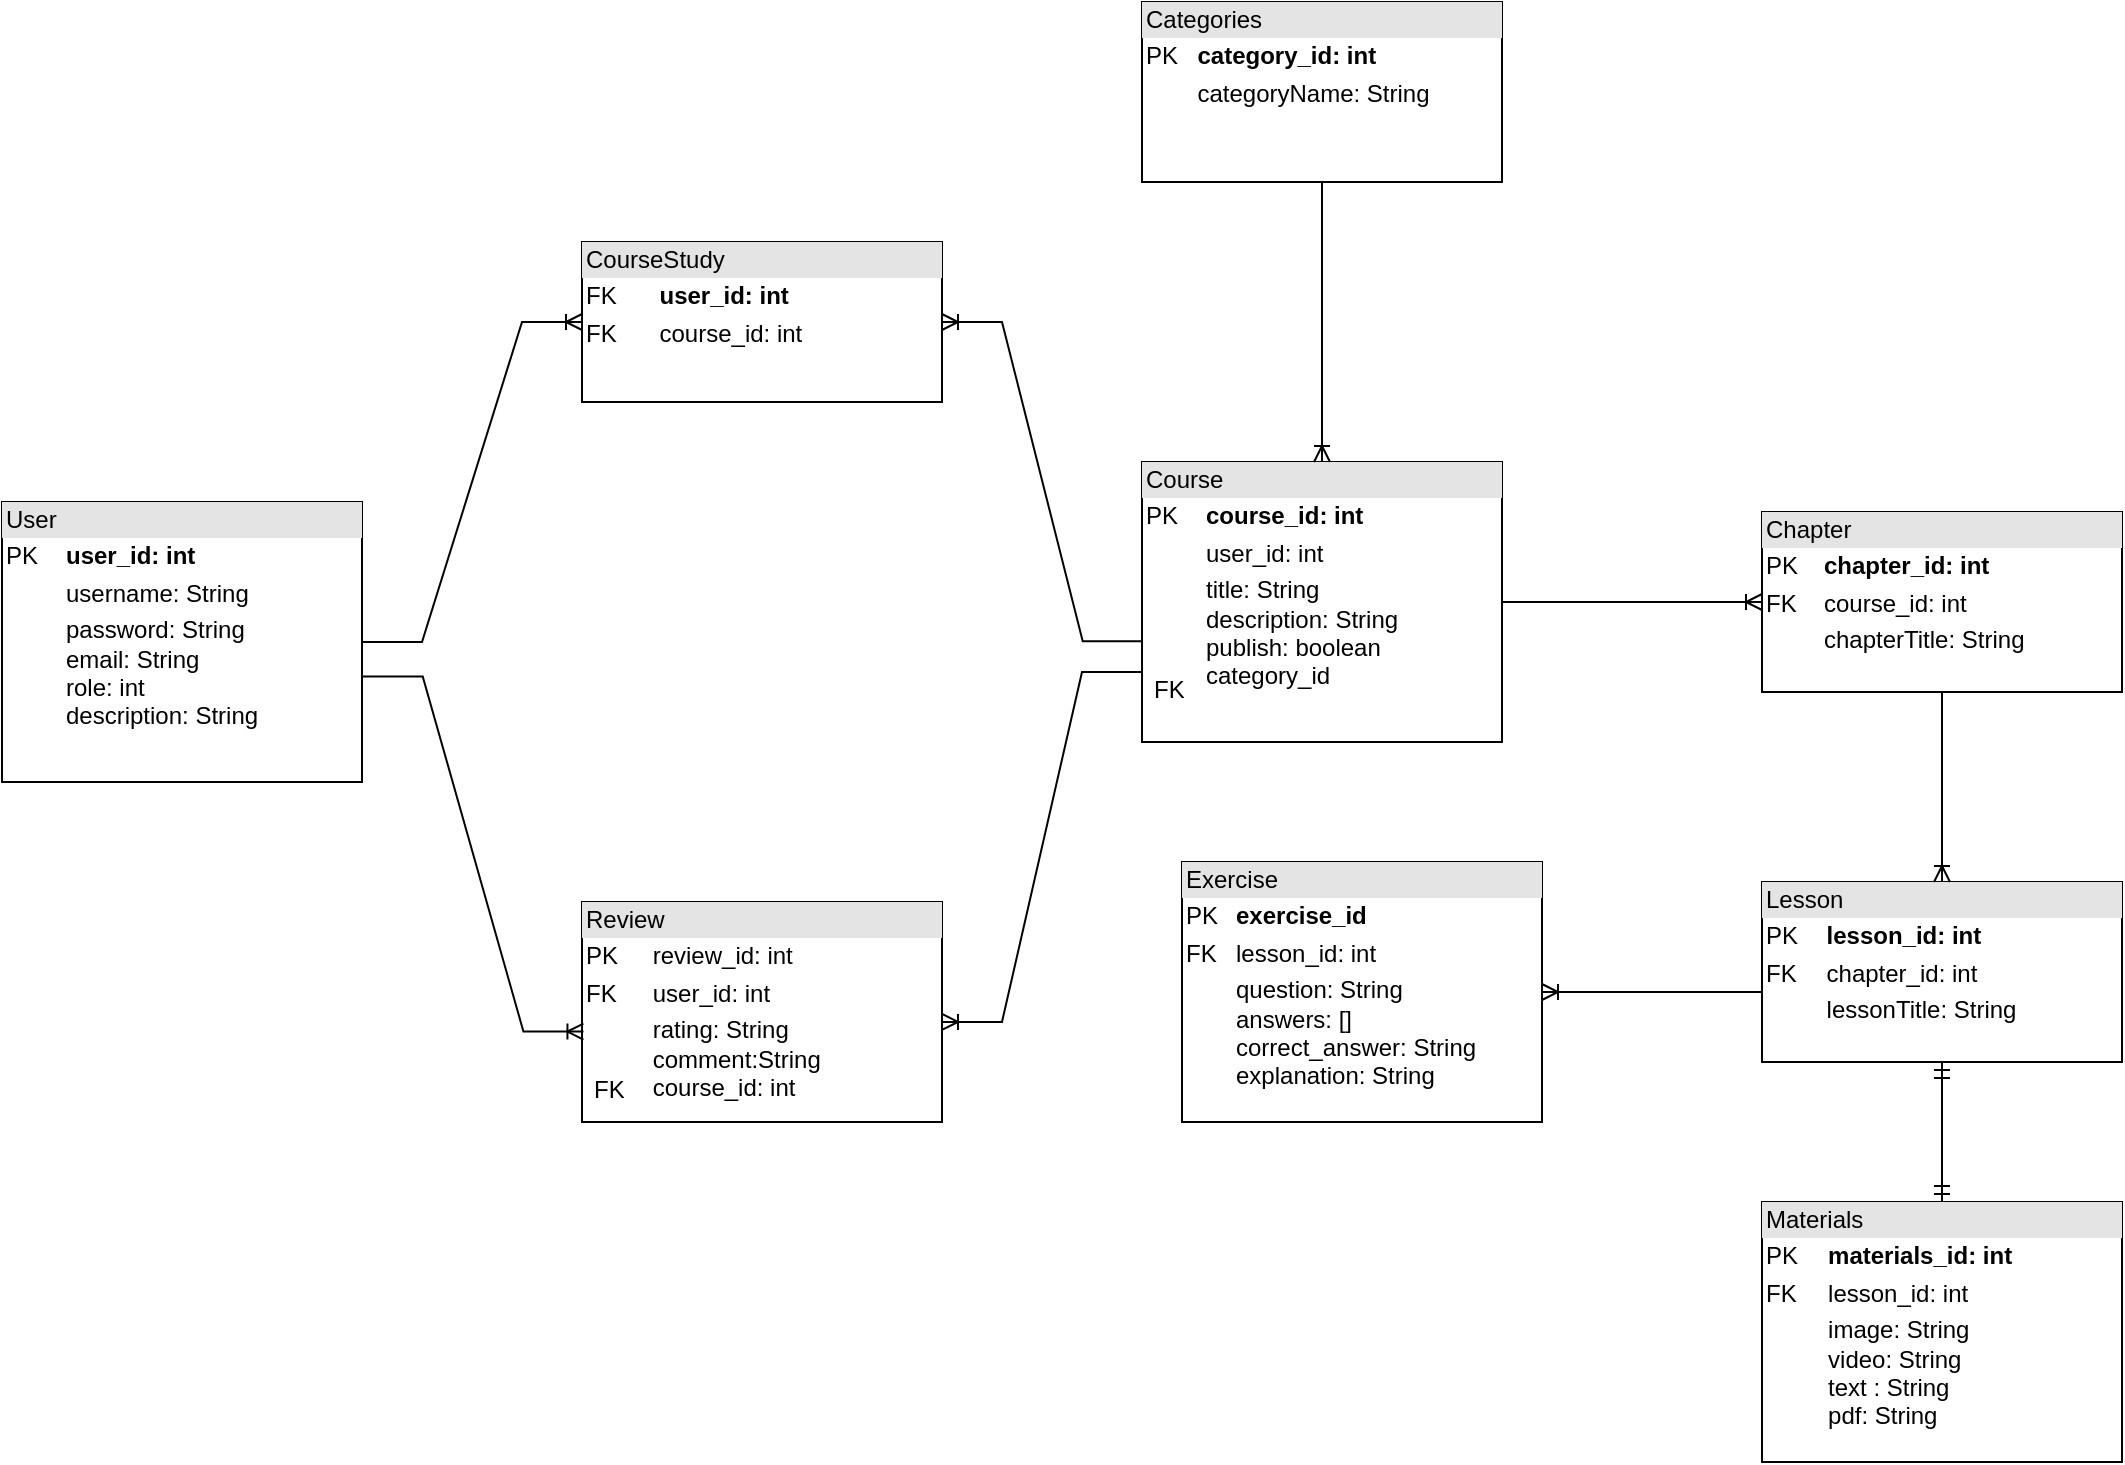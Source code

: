 <mxfile version="24.2.3" type="device">
  <diagram name="Page-1" id="z4z59dIieZJJ6UXaU0uB">
    <mxGraphModel dx="1303" dy="1811" grid="1" gridSize="10" guides="1" tooltips="1" connect="1" arrows="1" fold="1" page="1" pageScale="1" pageWidth="850" pageHeight="1100" math="0" shadow="0">
      <root>
        <mxCell id="0" />
        <mxCell id="1" parent="0" />
        <mxCell id="EUf47M9rQOZmV5FWu8hT-5" value="&lt;div style=&quot;box-sizing:border-box;width:100%;background:#e4e4e4;padding:2px;&quot;&gt;User&amp;nbsp;&lt;/div&gt;&lt;table style=&quot;width:100%;font-size:1em;&quot; cellpadding=&quot;2&quot; cellspacing=&quot;0&quot;&gt;&lt;tbody&gt;&lt;tr&gt;&lt;td&gt;PK&lt;/td&gt;&lt;td&gt;&lt;b&gt;user_id: int&lt;/b&gt;&lt;/td&gt;&lt;/tr&gt;&lt;tr&gt;&lt;td&gt;&lt;br&gt;&lt;/td&gt;&lt;td&gt;username: String&lt;br&gt;&lt;/td&gt;&lt;/tr&gt;&lt;tr&gt;&lt;td&gt;&lt;/td&gt;&lt;td&gt;&lt;span style=&quot;font-size: 12px;&quot;&gt;password: String&lt;br&gt;&lt;/span&gt;email: String&lt;br&gt;role: int&lt;br&gt;&lt;span style=&quot;font-size: 12px;&quot;&gt;description: String&lt;/span&gt;&lt;br&gt;&lt;/td&gt;&lt;/tr&gt;&lt;/tbody&gt;&lt;/table&gt;&lt;br&gt;&lt;div&gt;&lt;br&gt;&lt;/div&gt;" style="verticalAlign=top;align=left;overflow=fill;html=1;whiteSpace=wrap;" parent="1" vertex="1">
          <mxGeometry x="240" y="230" width="180" height="140" as="geometry" />
        </mxCell>
        <mxCell id="XFsnvn7qb66WLmklrVD2-1" value="&lt;div style=&quot;box-sizing:border-box;width:100%;background:#e4e4e4;padding:2px;&quot;&gt;CourseStudy&lt;/div&gt;&lt;table style=&quot;width:100%;font-size:1em;&quot; cellpadding=&quot;2&quot; cellspacing=&quot;0&quot;&gt;&lt;tbody&gt;&lt;tr&gt;&lt;td&gt;FK&lt;/td&gt;&lt;td&gt;&lt;b&gt;user_id: int&lt;br&gt;&lt;/b&gt;&lt;/td&gt;&lt;/tr&gt;&lt;tr&gt;&lt;td&gt;FK&lt;/td&gt;&lt;td&gt;course_id: int&lt;/td&gt;&lt;/tr&gt;&lt;tr&gt;&lt;td&gt;&lt;/td&gt;&lt;td&gt;&lt;br&gt;&lt;/td&gt;&lt;/tr&gt;&lt;/tbody&gt;&lt;/table&gt;" style="verticalAlign=top;align=left;overflow=fill;html=1;whiteSpace=wrap;" vertex="1" parent="1">
          <mxGeometry x="530" y="100" width="180" height="80" as="geometry" />
        </mxCell>
        <mxCell id="XFsnvn7qb66WLmklrVD2-2" value="&lt;div style=&quot;box-sizing:border-box;width:100%;background:#e4e4e4;padding:2px;&quot;&gt;Course&lt;/div&gt;&lt;table style=&quot;width:100%;font-size:1em;&quot; cellpadding=&quot;2&quot; cellspacing=&quot;0&quot;&gt;&lt;tbody&gt;&lt;tr&gt;&lt;td&gt;PK&lt;/td&gt;&lt;td&gt;&lt;b&gt;course_id: int&lt;/b&gt;&lt;/td&gt;&lt;/tr&gt;&lt;tr&gt;&lt;td&gt;&lt;br&gt;&lt;/td&gt;&lt;td&gt;user_id: int&lt;br&gt;&lt;/td&gt;&lt;/tr&gt;&lt;tr&gt;&lt;td&gt;&lt;/td&gt;&lt;td&gt;title: String&lt;br&gt;description: String&lt;br&gt;publish: boolean&lt;br&gt;category_id&lt;/td&gt;&lt;/tr&gt;&lt;/tbody&gt;&lt;/table&gt;" style="verticalAlign=top;align=left;overflow=fill;html=1;whiteSpace=wrap;" vertex="1" parent="1">
          <mxGeometry x="810" y="210" width="180" height="140" as="geometry" />
        </mxCell>
        <mxCell id="XFsnvn7qb66WLmklrVD2-3" value="&lt;div style=&quot;box-sizing:border-box;width:100%;background:#e4e4e4;padding:2px;&quot;&gt;Review&lt;/div&gt;&lt;table style=&quot;width:100%;font-size:1em;&quot; cellpadding=&quot;2&quot; cellspacing=&quot;0&quot;&gt;&lt;tbody&gt;&lt;tr&gt;&lt;td&gt;PK&lt;/td&gt;&lt;td&gt;review_id: int&lt;br&gt;&lt;/td&gt;&lt;/tr&gt;&lt;tr&gt;&lt;td&gt;FK&lt;br&gt;&lt;/td&gt;&lt;td&gt;user_id: int&lt;/td&gt;&lt;/tr&gt;&lt;tr&gt;&lt;td&gt;&lt;br&gt;&lt;/td&gt;&lt;td&gt;rating: String&lt;br&gt;comment:String&lt;br&gt;course_id: int&lt;/td&gt;&lt;/tr&gt;&lt;/tbody&gt;&lt;/table&gt;" style="verticalAlign=top;align=left;overflow=fill;html=1;whiteSpace=wrap;" vertex="1" parent="1">
          <mxGeometry x="530" y="430" width="180" height="110" as="geometry" />
        </mxCell>
        <mxCell id="XFsnvn7qb66WLmklrVD2-4" value="&lt;div style=&quot;box-sizing:border-box;width:100%;background:#e4e4e4;padding:2px;&quot;&gt;&lt;span style=&quot;font-size: 12px;&quot;&gt;Categories&lt;/span&gt;&lt;br&gt;&lt;/div&gt;&lt;table style=&quot;width:100%;font-size:1em;&quot; cellpadding=&quot;2&quot; cellspacing=&quot;0&quot;&gt;&lt;tbody&gt;&lt;tr&gt;&lt;td&gt;PK&lt;/td&gt;&lt;td&gt;&lt;b&gt;category_id: int&lt;/b&gt;&lt;/td&gt;&lt;/tr&gt;&lt;tr&gt;&lt;td&gt;&lt;br&gt;&lt;/td&gt;&lt;td&gt;categoryName: String&lt;/td&gt;&lt;/tr&gt;&lt;tr&gt;&lt;td&gt;&lt;/td&gt;&lt;td&gt;&lt;br&gt;&lt;/td&gt;&lt;/tr&gt;&lt;/tbody&gt;&lt;/table&gt;" style="verticalAlign=top;align=left;overflow=fill;html=1;whiteSpace=wrap;" vertex="1" parent="1">
          <mxGeometry x="810" y="-20" width="180" height="90" as="geometry" />
        </mxCell>
        <mxCell id="XFsnvn7qb66WLmklrVD2-5" value="&lt;div style=&quot;box-sizing:border-box;width:100%;background:#e4e4e4;padding:2px;&quot;&gt;Chapter&lt;/div&gt;&lt;table style=&quot;width:100%;font-size:1em;&quot; cellpadding=&quot;2&quot; cellspacing=&quot;0&quot;&gt;&lt;tbody&gt;&lt;tr&gt;&lt;td&gt;PK&lt;/td&gt;&lt;td&gt;&lt;span style=&quot;font-size: 12px;&quot;&gt;&lt;b&gt;chapter_id: int&lt;/b&gt;&lt;/span&gt;&lt;/td&gt;&lt;/tr&gt;&lt;tr&gt;&lt;td&gt;FK&lt;/td&gt;&lt;td&gt;course_id: int&lt;/td&gt;&lt;/tr&gt;&lt;tr&gt;&lt;td&gt;&lt;/td&gt;&lt;td&gt;chapterTitle: String&lt;br&gt;&lt;br&gt;&lt;/td&gt;&lt;/tr&gt;&lt;/tbody&gt;&lt;/table&gt;" style="verticalAlign=top;align=left;overflow=fill;html=1;whiteSpace=wrap;" vertex="1" parent="1">
          <mxGeometry x="1120" y="235" width="180" height="90" as="geometry" />
        </mxCell>
        <mxCell id="XFsnvn7qb66WLmklrVD2-6" value="&lt;div style=&quot;box-sizing:border-box;width:100%;background:#e4e4e4;padding:2px;&quot;&gt;Lesson&lt;/div&gt;&lt;table style=&quot;width:100%;font-size:1em;&quot; cellpadding=&quot;2&quot; cellspacing=&quot;0&quot;&gt;&lt;tbody&gt;&lt;tr&gt;&lt;td&gt;PK&lt;/td&gt;&lt;td&gt;&lt;b&gt;lesson_id: int&lt;/b&gt;&lt;/td&gt;&lt;/tr&gt;&lt;tr&gt;&lt;td&gt;FK&lt;/td&gt;&lt;td&gt;chapter_id: int&lt;/td&gt;&lt;/tr&gt;&lt;tr&gt;&lt;td&gt;&lt;/td&gt;&lt;td&gt;lessonTitle: String&lt;/td&gt;&lt;/tr&gt;&lt;/tbody&gt;&lt;/table&gt;" style="verticalAlign=top;align=left;overflow=fill;html=1;whiteSpace=wrap;" vertex="1" parent="1">
          <mxGeometry x="1120" y="420" width="180" height="90" as="geometry" />
        </mxCell>
        <mxCell id="XFsnvn7qb66WLmklrVD2-7" value="&lt;div style=&quot;box-sizing:border-box;width:100%;background:#e4e4e4;padding:2px;&quot;&gt;Exercise&lt;/div&gt;&lt;table style=&quot;width:100%;font-size:1em;&quot; cellpadding=&quot;2&quot; cellspacing=&quot;0&quot;&gt;&lt;tbody&gt;&lt;tr&gt;&lt;td&gt;PK&lt;/td&gt;&lt;td&gt;&lt;b&gt;exercise_id&lt;/b&gt;&lt;/td&gt;&lt;/tr&gt;&lt;tr&gt;&lt;td&gt;FK&lt;/td&gt;&lt;td&gt;lesson_id: int&lt;/td&gt;&lt;/tr&gt;&lt;tr&gt;&lt;td&gt;&lt;/td&gt;&lt;td&gt;question: String&lt;br&gt;answers: []&lt;br&gt;&lt;span style=&quot;font-size: 12px;&quot;&gt;correct_answer: String&lt;br&gt;explanation: String&lt;/span&gt;&lt;br&gt;&lt;/td&gt;&lt;/tr&gt;&lt;/tbody&gt;&lt;/table&gt;" style="verticalAlign=top;align=left;overflow=fill;html=1;whiteSpace=wrap;" vertex="1" parent="1">
          <mxGeometry x="830" y="410" width="180" height="130" as="geometry" />
        </mxCell>
        <mxCell id="XFsnvn7qb66WLmklrVD2-8" value="&lt;div style=&quot;box-sizing:border-box;width:100%;background:#e4e4e4;padding:2px;&quot;&gt;Materials&lt;/div&gt;&lt;table style=&quot;width:100%;font-size:1em;&quot; cellpadding=&quot;2&quot; cellspacing=&quot;0&quot;&gt;&lt;tbody&gt;&lt;tr&gt;&lt;td&gt;PK&lt;/td&gt;&lt;td&gt;&lt;span style=&quot;font-size: 12px;&quot;&gt;&lt;b&gt;materials_id: int&lt;/b&gt;&lt;/span&gt;&lt;/td&gt;&lt;/tr&gt;&lt;tr&gt;&lt;td&gt;FK&lt;/td&gt;&lt;td&gt;lesson_id: int&lt;/td&gt;&lt;/tr&gt;&lt;tr&gt;&lt;td&gt;&lt;/td&gt;&lt;td&gt;image: String&lt;br&gt;video: String&lt;br&gt;text : String&lt;br&gt;pdf: String&lt;br&gt;&lt;br&gt;&lt;br&gt;&lt;/td&gt;&lt;/tr&gt;&lt;/tbody&gt;&lt;/table&gt;" style="verticalAlign=top;align=left;overflow=fill;html=1;whiteSpace=wrap;" vertex="1" parent="1">
          <mxGeometry x="1120" y="580" width="180" height="130" as="geometry" />
        </mxCell>
        <mxCell id="XFsnvn7qb66WLmklrVD2-9" value="" style="edgeStyle=entityRelationEdgeStyle;fontSize=12;html=1;endArrow=ERoneToMany;rounded=0;entryX=0;entryY=0.5;entryDx=0;entryDy=0;" edge="1" parent="1" source="EUf47M9rQOZmV5FWu8hT-5" target="XFsnvn7qb66WLmklrVD2-1">
          <mxGeometry width="100" height="100" relative="1" as="geometry">
            <mxPoint x="700" y="260" as="sourcePoint" />
            <mxPoint x="800" y="160" as="targetPoint" />
          </mxGeometry>
        </mxCell>
        <mxCell id="XFsnvn7qb66WLmklrVD2-10" value="" style="edgeStyle=entityRelationEdgeStyle;fontSize=12;html=1;endArrow=ERoneToMany;rounded=0;exitX=0.002;exitY=0.64;exitDx=0;exitDy=0;exitPerimeter=0;" edge="1" parent="1" source="XFsnvn7qb66WLmklrVD2-2" target="XFsnvn7qb66WLmklrVD2-1">
          <mxGeometry width="100" height="100" relative="1" as="geometry">
            <mxPoint x="640" y="320" as="sourcePoint" />
            <mxPoint x="740" y="220" as="targetPoint" />
          </mxGeometry>
        </mxCell>
        <mxCell id="XFsnvn7qb66WLmklrVD2-11" value="" style="edgeStyle=entityRelationEdgeStyle;fontSize=12;html=1;endArrow=ERoneToMany;rounded=0;exitX=1.002;exitY=0.623;exitDx=0;exitDy=0;exitPerimeter=0;entryX=0.004;entryY=0.589;entryDx=0;entryDy=0;entryPerimeter=0;" edge="1" parent="1" source="EUf47M9rQOZmV5FWu8hT-5" target="XFsnvn7qb66WLmklrVD2-3">
          <mxGeometry width="100" height="100" relative="1" as="geometry">
            <mxPoint x="700" y="440" as="sourcePoint" />
            <mxPoint x="800" y="340" as="targetPoint" />
          </mxGeometry>
        </mxCell>
        <mxCell id="XFsnvn7qb66WLmklrVD2-12" value="" style="edgeStyle=entityRelationEdgeStyle;fontSize=12;html=1;endArrow=ERoneToMany;rounded=0;entryX=1;entryY=0.545;entryDx=0;entryDy=0;entryPerimeter=0;exitX=0;exitY=0.75;exitDx=0;exitDy=0;" edge="1" parent="1" source="XFsnvn7qb66WLmklrVD2-2" target="XFsnvn7qb66WLmklrVD2-3">
          <mxGeometry width="100" height="100" relative="1" as="geometry">
            <mxPoint x="590" y="360" as="sourcePoint" />
            <mxPoint x="690" y="260" as="targetPoint" />
          </mxGeometry>
        </mxCell>
        <mxCell id="XFsnvn7qb66WLmklrVD2-14" value="" style="fontSize=12;html=1;endArrow=ERmandOne;startArrow=ERmandOne;rounded=0;exitX=0.5;exitY=0;exitDx=0;exitDy=0;entryX=0.5;entryY=1;entryDx=0;entryDy=0;" edge="1" parent="1" source="XFsnvn7qb66WLmklrVD2-8" target="XFsnvn7qb66WLmklrVD2-6">
          <mxGeometry width="100" height="100" relative="1" as="geometry">
            <mxPoint x="820" y="470" as="sourcePoint" />
            <mxPoint x="920" y="370" as="targetPoint" />
          </mxGeometry>
        </mxCell>
        <mxCell id="XFsnvn7qb66WLmklrVD2-15" value="" style="fontSize=12;html=1;endArrow=ERoneToMany;rounded=0;exitX=0;exitY=0.611;exitDx=0;exitDy=0;exitPerimeter=0;" edge="1" parent="1" source="XFsnvn7qb66WLmklrVD2-6" target="XFsnvn7qb66WLmklrVD2-7">
          <mxGeometry width="100" height="100" relative="1" as="geometry">
            <mxPoint x="1100" y="500" as="sourcePoint" />
            <mxPoint x="1190" y="370" as="targetPoint" />
          </mxGeometry>
        </mxCell>
        <mxCell id="XFsnvn7qb66WLmklrVD2-16" value="" style="fontSize=12;html=1;endArrow=ERoneToMany;rounded=0;exitX=0.5;exitY=1;exitDx=0;exitDy=0;entryX=0.5;entryY=0;entryDx=0;entryDy=0;" edge="1" parent="1" source="XFsnvn7qb66WLmklrVD2-5" target="XFsnvn7qb66WLmklrVD2-6">
          <mxGeometry width="100" height="100" relative="1" as="geometry">
            <mxPoint x="970" y="470" as="sourcePoint" />
            <mxPoint x="1070" y="370" as="targetPoint" />
          </mxGeometry>
        </mxCell>
        <mxCell id="XFsnvn7qb66WLmklrVD2-17" value="" style="fontSize=12;html=1;endArrow=ERoneToMany;rounded=0;exitX=1;exitY=0.5;exitDx=0;exitDy=0;entryX=0;entryY=0.5;entryDx=0;entryDy=0;" edge="1" parent="1" source="XFsnvn7qb66WLmklrVD2-2" target="XFsnvn7qb66WLmklrVD2-5">
          <mxGeometry width="100" height="100" relative="1" as="geometry">
            <mxPoint x="1220" y="330" as="sourcePoint" />
            <mxPoint x="1090" y="280" as="targetPoint" />
          </mxGeometry>
        </mxCell>
        <mxCell id="XFsnvn7qb66WLmklrVD2-18" value="" style="fontSize=12;html=1;endArrow=ERoneToMany;rounded=0;exitX=0.5;exitY=1;exitDx=0;exitDy=0;entryX=0.5;entryY=0;entryDx=0;entryDy=0;" edge="1" parent="1" source="XFsnvn7qb66WLmklrVD2-4" target="XFsnvn7qb66WLmklrVD2-2">
          <mxGeometry width="100" height="100" relative="1" as="geometry">
            <mxPoint x="880" y="110" as="sourcePoint" />
            <mxPoint x="880" y="210" as="targetPoint" />
          </mxGeometry>
        </mxCell>
        <mxCell id="XFsnvn7qb66WLmklrVD2-19" value="FK" style="text;strokeColor=none;fillColor=none;spacingLeft=4;spacingRight=4;overflow=hidden;rotatable=0;points=[[0,0.5],[1,0.5]];portConstraint=eastwest;fontSize=12;whiteSpace=wrap;html=1;" vertex="1" parent="1">
          <mxGeometry x="530" y="510" width="40" height="30" as="geometry" />
        </mxCell>
        <mxCell id="XFsnvn7qb66WLmklrVD2-20" value="FK" style="text;strokeColor=none;fillColor=none;spacingLeft=4;spacingRight=4;overflow=hidden;rotatable=0;points=[[0,0.5],[1,0.5]];portConstraint=eastwest;fontSize=12;whiteSpace=wrap;html=1;" vertex="1" parent="1">
          <mxGeometry x="810" y="310" width="40" height="30" as="geometry" />
        </mxCell>
      </root>
    </mxGraphModel>
  </diagram>
</mxfile>
